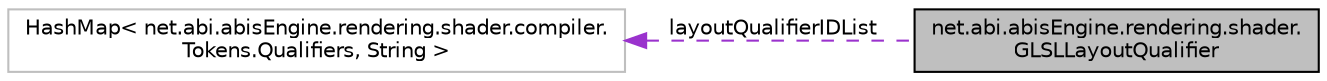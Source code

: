 digraph "net.abi.abisEngine.rendering.shader.GLSLLayoutQualifier"
{
 // LATEX_PDF_SIZE
  edge [fontname="Helvetica",fontsize="10",labelfontname="Helvetica",labelfontsize="10"];
  node [fontname="Helvetica",fontsize="10",shape=record];
  rankdir="LR";
  Node1 [label="net.abi.abisEngine.rendering.shader.\lGLSLLayoutQualifier",height=0.2,width=0.4,color="black", fillcolor="grey75", style="filled", fontcolor="black",tooltip=" "];
  Node2 -> Node1 [dir="back",color="darkorchid3",fontsize="10",style="dashed",label=" layoutQualifierIDList" ,fontname="Helvetica"];
  Node2 [label="HashMap\< net.abi.abisEngine.rendering.shader.compiler.\lTokens.Qualifiers, String \>",height=0.2,width=0.4,color="grey75", fillcolor="white", style="filled",tooltip=" "];
}
